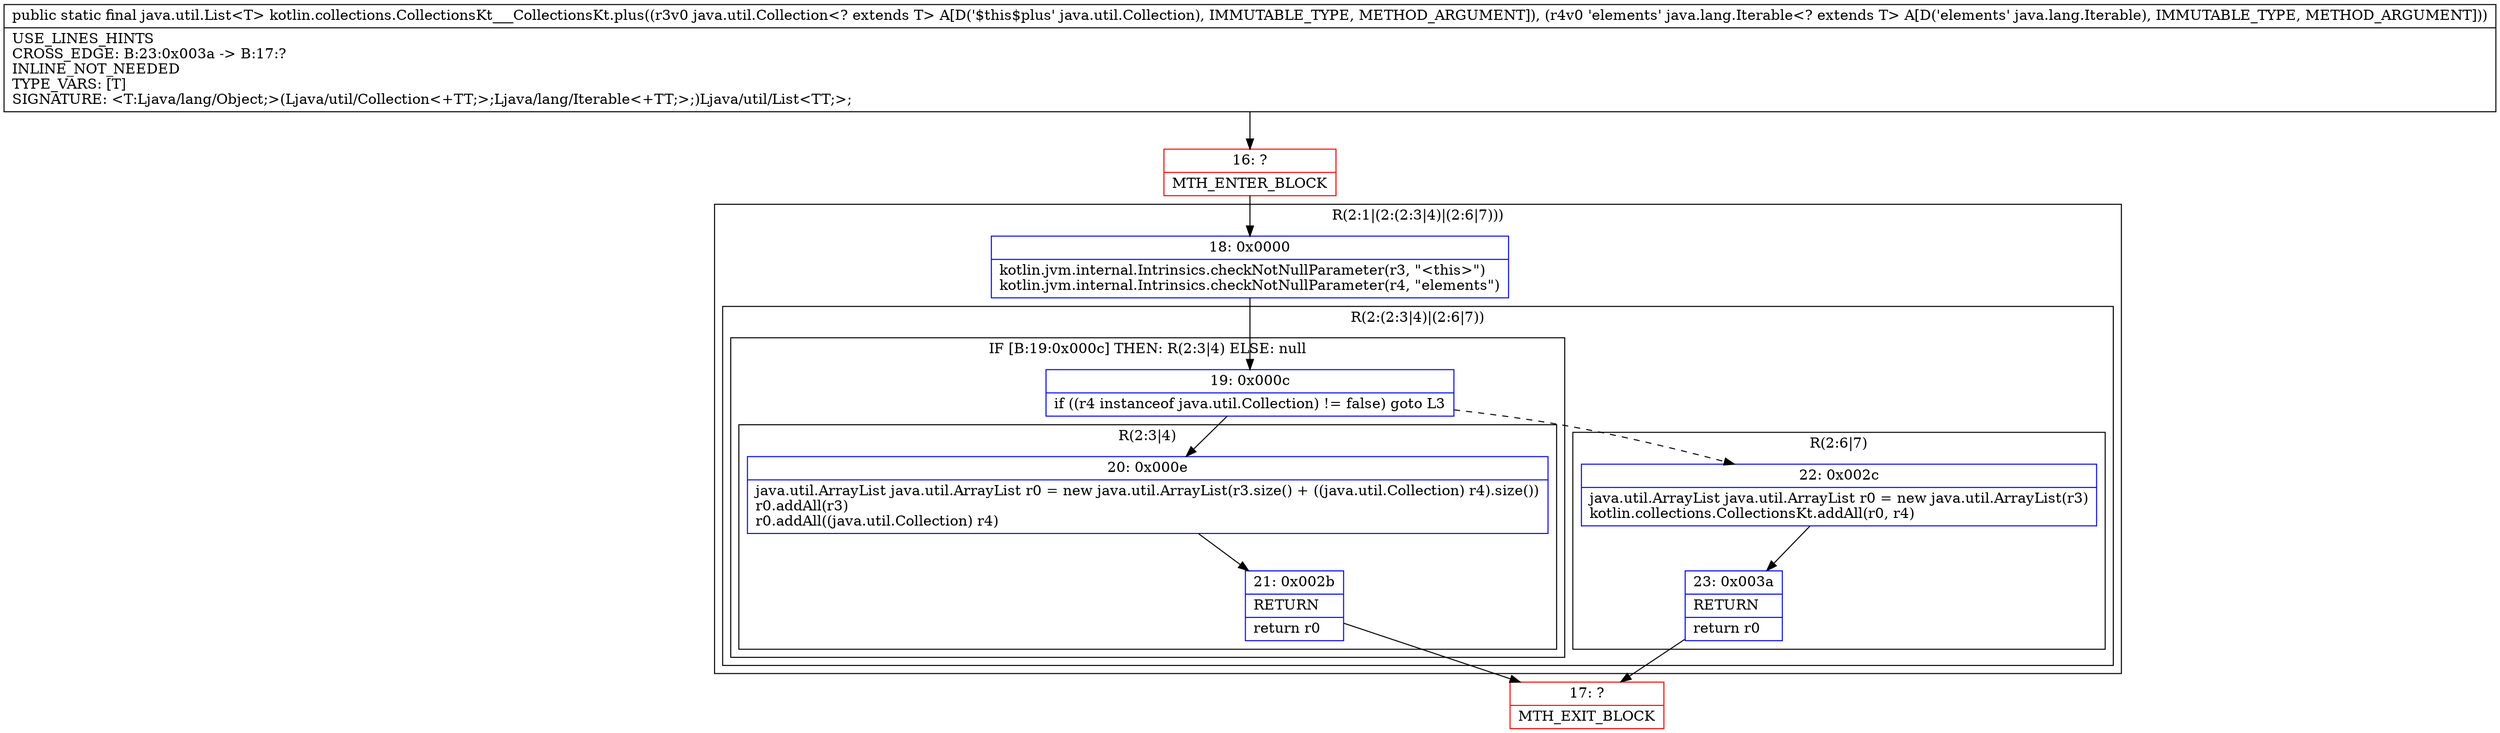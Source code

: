 digraph "CFG forkotlin.collections.CollectionsKt___CollectionsKt.plus(Ljava\/util\/Collection;Ljava\/lang\/Iterable;)Ljava\/util\/List;" {
subgraph cluster_Region_1715125447 {
label = "R(2:1|(2:(2:3|4)|(2:6|7)))";
node [shape=record,color=blue];
Node_18 [shape=record,label="{18\:\ 0x0000|kotlin.jvm.internal.Intrinsics.checkNotNullParameter(r3, \"\<this\>\")\lkotlin.jvm.internal.Intrinsics.checkNotNullParameter(r4, \"elements\")\l}"];
subgraph cluster_Region_178468932 {
label = "R(2:(2:3|4)|(2:6|7))";
node [shape=record,color=blue];
subgraph cluster_IfRegion_2056180277 {
label = "IF [B:19:0x000c] THEN: R(2:3|4) ELSE: null";
node [shape=record,color=blue];
Node_19 [shape=record,label="{19\:\ 0x000c|if ((r4 instanceof java.util.Collection) != false) goto L3\l}"];
subgraph cluster_Region_1544936946 {
label = "R(2:3|4)";
node [shape=record,color=blue];
Node_20 [shape=record,label="{20\:\ 0x000e|java.util.ArrayList java.util.ArrayList r0 = new java.util.ArrayList(r3.size() + ((java.util.Collection) r4).size())\lr0.addAll(r3)\lr0.addAll((java.util.Collection) r4)\l}"];
Node_21 [shape=record,label="{21\:\ 0x002b|RETURN\l|return r0\l}"];
}
}
subgraph cluster_Region_1690984352 {
label = "R(2:6|7)";
node [shape=record,color=blue];
Node_22 [shape=record,label="{22\:\ 0x002c|java.util.ArrayList java.util.ArrayList r0 = new java.util.ArrayList(r3)\lkotlin.collections.CollectionsKt.addAll(r0, r4)\l}"];
Node_23 [shape=record,label="{23\:\ 0x003a|RETURN\l|return r0\l}"];
}
}
}
Node_16 [shape=record,color=red,label="{16\:\ ?|MTH_ENTER_BLOCK\l}"];
Node_17 [shape=record,color=red,label="{17\:\ ?|MTH_EXIT_BLOCK\l}"];
MethodNode[shape=record,label="{public static final java.util.List\<T\> kotlin.collections.CollectionsKt___CollectionsKt.plus((r3v0 java.util.Collection\<? extends T\> A[D('$this$plus' java.util.Collection), IMMUTABLE_TYPE, METHOD_ARGUMENT]), (r4v0 'elements' java.lang.Iterable\<? extends T\> A[D('elements' java.lang.Iterable), IMMUTABLE_TYPE, METHOD_ARGUMENT]))  | USE_LINES_HINTS\lCROSS_EDGE: B:23:0x003a \-\> B:17:?\lINLINE_NOT_NEEDED\lTYPE_VARS: [T]\lSIGNATURE: \<T:Ljava\/lang\/Object;\>(Ljava\/util\/Collection\<+TT;\>;Ljava\/lang\/Iterable\<+TT;\>;)Ljava\/util\/List\<TT;\>;\l}"];
MethodNode -> Node_16;Node_18 -> Node_19;
Node_19 -> Node_20;
Node_19 -> Node_22[style=dashed];
Node_20 -> Node_21;
Node_21 -> Node_17;
Node_22 -> Node_23;
Node_23 -> Node_17;
Node_16 -> Node_18;
}

